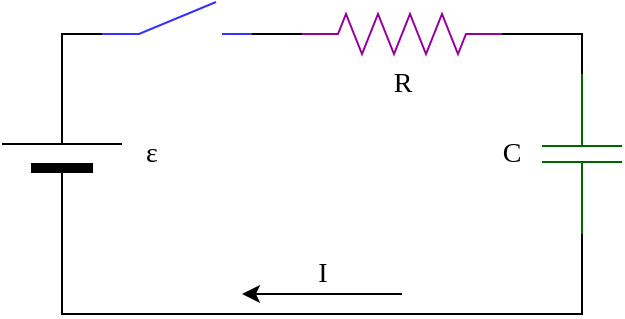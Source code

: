 <mxfile version="13.0.3" type="device" pages="9"><diagram name="Aperto" id="7e0a89b8-554c-2b80-1dc8-d5c74ca68de4"><mxGraphModel dx="946" dy="633" grid="1" gridSize="10" guides="1" tooltips="1" connect="1" arrows="1" fold="1" page="1" pageScale="1" pageWidth="1100" pageHeight="850" background="#ffffff" math="1" shadow="0"><root><mxCell id="0"/><mxCell id="1" parent="0"/><mxCell id="9QJXrlZY5XzXiqNPx17_-7" style="edgeStyle=orthogonalEdgeStyle;rounded=0;orthogonalLoop=1;jettySize=auto;html=1;endArrow=none;endFill=0;strokeColor=#000000;exitX=0;exitY=1;exitDx=0;exitDy=0;exitPerimeter=0;" parent="1" source="9QJXrlZY5XzXiqNPx17_-11" edge="1"><mxGeometry relative="1" as="geometry"><mxPoint x="380" y="180" as="targetPoint"/><mxPoint x="400" y="138" as="sourcePoint"/><Array as="points"><mxPoint x="380" y="140"/></Array></mxGeometry></mxCell><mxCell id="9QJXrlZY5XzXiqNPx17_-1" value="&lt;font face=&quot;Times New Roman&quot; style=&quot;font-size: 14px&quot;&gt;R&lt;/font&gt;" style="pointerEvents=1;verticalLabelPosition=bottom;shadow=0;dashed=0;align=center;html=1;verticalAlign=top;shape=mxgraph.electrical.resistors.resistor_2;fillColor=#e1d5e7;strokeColor=#990099;" parent="1" vertex="1"><mxGeometry x="500" y="130" width="100" height="20" as="geometry"/></mxCell><mxCell id="9QJXrlZY5XzXiqNPx17_-6" style="edgeStyle=orthogonalEdgeStyle;rounded=0;orthogonalLoop=1;jettySize=auto;html=1;strokeColor=#000000;endArrow=none;endFill=0;entryX=1;entryY=0.5;entryDx=0;entryDy=0;entryPerimeter=0;" parent="1" target="9QJXrlZY5XzXiqNPx17_-1" edge="1"><mxGeometry relative="1" as="geometry"><mxPoint x="640" y="140" as="targetPoint"/><mxPoint x="640" y="180.0" as="sourcePoint"/><Array as="points"><mxPoint x="640" y="140"/></Array></mxGeometry></mxCell><mxCell id="9QJXrlZY5XzXiqNPx17_-2" value="" style="pointerEvents=1;verticalLabelPosition=bottom;shadow=0;dashed=0;align=center;html=1;verticalAlign=top;shape=mxgraph.electrical.capacitors.capacitor_1;rotation=90;fillColor=#d5e8d4;strokeColor=#006600;gradientColor=none;horizontal=1;" parent="1" vertex="1"><mxGeometry x="600" y="180" width="80" height="40" as="geometry"/></mxCell><mxCell id="9QJXrlZY5XzXiqNPx17_-9" style="edgeStyle=orthogonalEdgeStyle;rounded=0;orthogonalLoop=1;jettySize=auto;html=1;entryX=1;entryY=0.5;entryDx=0;entryDy=0;entryPerimeter=0;endArrow=none;endFill=0;strokeColor=#000000;" parent="1" source="9QJXrlZY5XzXiqNPx17_-8" target="9QJXrlZY5XzXiqNPx17_-2" edge="1"><mxGeometry relative="1" as="geometry"><Array as="points"><mxPoint x="380" y="280"/></Array></mxGeometry></mxCell><mxCell id="9QJXrlZY5XzXiqNPx17_-8" value="" style="verticalLabelPosition=bottom;shadow=0;dashed=0;align=center;fillColor=#000000;html=1;verticalAlign=top;strokeWidth=1;shape=mxgraph.electrical.miscellaneous.monocell_battery;rotation=-90;" parent="1" vertex="1"><mxGeometry x="330" y="170" width="100" height="60" as="geometry"/></mxCell><mxCell id="9QJXrlZY5XzXiqNPx17_-13" style="edgeStyle=orthogonalEdgeStyle;rounded=0;orthogonalLoop=1;jettySize=auto;html=1;exitX=1;exitY=1;exitDx=0;exitDy=0;exitPerimeter=0;entryX=0;entryY=0.5;entryDx=0;entryDy=0;entryPerimeter=0;endArrow=none;endFill=0;strokeColor=#000000;" parent="1" source="9QJXrlZY5XzXiqNPx17_-11" target="9QJXrlZY5XzXiqNPx17_-1" edge="1"><mxGeometry relative="1" as="geometry"><Array as="points"><mxPoint x="475" y="140"/></Array></mxGeometry></mxCell><mxCell id="9QJXrlZY5XzXiqNPx17_-11" value="" style="pointerEvents=1;verticalLabelPosition=bottom;shadow=0;dashed=0;align=center;html=1;verticalAlign=top;shape=mxgraph.electrical.electro-mechanical.make_contact;strokeColor=#3333FF;" parent="1" vertex="1"><mxGeometry x="400" y="124" width="75" height="16" as="geometry"/></mxCell><mxCell id="9QJXrlZY5XzXiqNPx17_-18" value="&lt;font face=&quot;Times New Roman&quot; style=&quot;font-size: 14px&quot;&gt;C&lt;/font&gt;" style="text;html=1;strokeColor=none;fillColor=none;align=center;verticalAlign=middle;whiteSpace=wrap;rounded=0;" parent="1" vertex="1"><mxGeometry x="590" y="192.5" width="30" height="15" as="geometry"/></mxCell><mxCell id="9QJXrlZY5XzXiqNPx17_-19" value="&lt;font face=&quot;Times New Roman&quot; style=&quot;font-size: 14px&quot;&gt;ε&lt;/font&gt;" style="text;html=1;strokeColor=none;fillColor=none;align=center;verticalAlign=middle;whiteSpace=wrap;rounded=0;" parent="1" vertex="1"><mxGeometry x="410" y="192.5" width="30" height="15" as="geometry"/></mxCell><mxCell id="9QJXrlZY5XzXiqNPx17_-22" value="" style="endArrow=classic;html=1;strokeColor=#000000;" parent="1" edge="1"><mxGeometry width="50" height="50" relative="1" as="geometry"><mxPoint x="550" y="270" as="sourcePoint"/><mxPoint x="470" y="270" as="targetPoint"/></mxGeometry></mxCell><mxCell id="9QJXrlZY5XzXiqNPx17_-23" value="&lt;font style=&quot;font-size: 14px&quot; face=&quot;Times New Roman&quot;&gt;I&lt;/font&gt;" style="edgeLabel;html=1;align=center;verticalAlign=middle;resizable=0;points=[];labelBackgroundColor=none;" parent="9QJXrlZY5XzXiqNPx17_-22" vertex="1" connectable="0"><mxGeometry x="0.19" relative="1" as="geometry"><mxPoint x="7.6" y="-10" as="offset"/></mxGeometry></mxCell></root></mxGraphModel></diagram><diagram name="Chiuso" id="nqa_CZ6iVQUbOzrCmzOy"><mxGraphModel dx="946" dy="633" grid="1" gridSize="10" guides="1" tooltips="1" connect="1" arrows="1" fold="1" page="1" pageScale="1" pageWidth="1100" pageHeight="850" background="#ffffff" math="1" shadow="0"><root><mxCell id="3HXDlRN7-D1TvMfFA925-0"/><mxCell id="3HXDlRN7-D1TvMfFA925-1" parent="3HXDlRN7-D1TvMfFA925-0"/><mxCell id="3HXDlRN7-D1TvMfFA925-2" style="edgeStyle=orthogonalEdgeStyle;rounded=0;orthogonalLoop=1;jettySize=auto;html=1;endArrow=none;endFill=0;strokeColor=#000000;exitX=0;exitY=1;exitDx=0;exitDy=0;exitPerimeter=0;" parent="3HXDlRN7-D1TvMfFA925-1" edge="1"><mxGeometry relative="1" as="geometry"><mxPoint x="380" y="180" as="targetPoint"/><mxPoint x="400" y="140" as="sourcePoint"/><Array as="points"><mxPoint x="380" y="140"/></Array></mxGeometry></mxCell><mxCell id="3HXDlRN7-D1TvMfFA925-3" value="&lt;font face=&quot;Times New Roman&quot; style=&quot;font-size: 14px&quot;&gt;R&lt;/font&gt;" style="pointerEvents=1;verticalLabelPosition=bottom;shadow=0;dashed=0;align=center;html=1;verticalAlign=top;shape=mxgraph.electrical.resistors.resistor_2;fillColor=#e1d5e7;strokeColor=#990099;" parent="3HXDlRN7-D1TvMfFA925-1" vertex="1"><mxGeometry x="500" y="130" width="100" height="20" as="geometry"/></mxCell><mxCell id="3HXDlRN7-D1TvMfFA925-4" style="edgeStyle=orthogonalEdgeStyle;rounded=0;orthogonalLoop=1;jettySize=auto;html=1;strokeColor=#000000;endArrow=none;endFill=0;entryX=1;entryY=0.5;entryDx=0;entryDy=0;entryPerimeter=0;" parent="3HXDlRN7-D1TvMfFA925-1" target="3HXDlRN7-D1TvMfFA925-3" edge="1"><mxGeometry relative="1" as="geometry"><mxPoint x="640" y="140" as="targetPoint"/><mxPoint x="640" y="180.0" as="sourcePoint"/><Array as="points"><mxPoint x="640" y="140"/></Array></mxGeometry></mxCell><mxCell id="3HXDlRN7-D1TvMfFA925-5" value="" style="pointerEvents=1;verticalLabelPosition=bottom;shadow=0;dashed=0;align=center;html=1;verticalAlign=top;shape=mxgraph.electrical.capacitors.capacitor_1;rotation=90;fillColor=#d5e8d4;strokeColor=#006600;gradientColor=none;horizontal=1;" parent="3HXDlRN7-D1TvMfFA925-1" vertex="1"><mxGeometry x="600" y="180" width="80" height="40" as="geometry"/></mxCell><mxCell id="3HXDlRN7-D1TvMfFA925-6" style="edgeStyle=orthogonalEdgeStyle;rounded=0;orthogonalLoop=1;jettySize=auto;html=1;entryX=1;entryY=0.5;entryDx=0;entryDy=0;entryPerimeter=0;endArrow=none;endFill=0;strokeColor=#000000;" parent="3HXDlRN7-D1TvMfFA925-1" source="3HXDlRN7-D1TvMfFA925-7" target="3HXDlRN7-D1TvMfFA925-5" edge="1"><mxGeometry relative="1" as="geometry"><Array as="points"><mxPoint x="380" y="280"/></Array></mxGeometry></mxCell><mxCell id="3HXDlRN7-D1TvMfFA925-7" value="" style="verticalLabelPosition=bottom;shadow=0;dashed=0;align=center;fillColor=#000000;html=1;verticalAlign=top;strokeWidth=1;shape=mxgraph.electrical.miscellaneous.monocell_battery;rotation=-90;" parent="3HXDlRN7-D1TvMfFA925-1" vertex="1"><mxGeometry x="330" y="170" width="100" height="60" as="geometry"/></mxCell><mxCell id="3HXDlRN7-D1TvMfFA925-8" style="edgeStyle=orthogonalEdgeStyle;rounded=0;orthogonalLoop=1;jettySize=auto;html=1;exitX=1;exitY=1;exitDx=0;exitDy=0;exitPerimeter=0;entryX=0;entryY=0.5;entryDx=0;entryDy=0;entryPerimeter=0;endArrow=none;endFill=0;strokeColor=#000000;" parent="3HXDlRN7-D1TvMfFA925-1" target="3HXDlRN7-D1TvMfFA925-3" edge="1"><mxGeometry relative="1" as="geometry"><mxPoint x="475" y="140" as="sourcePoint"/><Array as="points"><mxPoint x="475" y="140"/></Array></mxGeometry></mxCell><mxCell id="3HXDlRN7-D1TvMfFA925-10" value="&lt;font face=&quot;Times New Roman&quot; style=&quot;font-size: 14px&quot;&gt;C&lt;/font&gt;" style="text;html=1;strokeColor=none;fillColor=none;align=center;verticalAlign=middle;whiteSpace=wrap;rounded=0;" parent="3HXDlRN7-D1TvMfFA925-1" vertex="1"><mxGeometry x="590" y="192.5" width="30" height="15" as="geometry"/></mxCell><mxCell id="3HXDlRN7-D1TvMfFA925-11" value="&lt;font face=&quot;Times New Roman&quot; style=&quot;font-size: 14px&quot;&gt;ε&lt;/font&gt;" style="text;html=1;strokeColor=none;fillColor=none;align=center;verticalAlign=middle;whiteSpace=wrap;rounded=0;" parent="3HXDlRN7-D1TvMfFA925-1" vertex="1"><mxGeometry x="410" y="192.5" width="30" height="15" as="geometry"/></mxCell><mxCell id="3HXDlRN7-D1TvMfFA925-12" value="" style="endArrow=classic;html=1;strokeColor=#000000;" parent="3HXDlRN7-D1TvMfFA925-1" edge="1"><mxGeometry width="50" height="50" relative="1" as="geometry"><mxPoint x="550" y="270" as="sourcePoint"/><mxPoint x="470" y="270" as="targetPoint"/></mxGeometry></mxCell><mxCell id="3HXDlRN7-D1TvMfFA925-13" value="&lt;font style=&quot;font-size: 14px&quot; face=&quot;Times New Roman&quot;&gt;I&lt;/font&gt;" style="edgeLabel;html=1;align=center;verticalAlign=middle;resizable=0;points=[];labelBackgroundColor=none;" parent="3HXDlRN7-D1TvMfFA925-12" vertex="1" connectable="0"><mxGeometry x="0.19" relative="1" as="geometry"><mxPoint x="7.6" y="-10" as="offset"/></mxGeometry></mxCell><mxCell id="jOOhKiUUGvbpaAhDh2BR-0" value="" style="endArrow=none;html=1;strokeColor=#3333FF;" parent="3HXDlRN7-D1TvMfFA925-1" edge="1"><mxGeometry width="50" height="50" relative="1" as="geometry"><mxPoint x="400" y="140" as="sourcePoint"/><mxPoint x="480" y="140" as="targetPoint"/></mxGeometry></mxCell></root></mxGraphModel></diagram><diagram id="UqSuLMR9bq6Ia6Uw97xo" name="Batteria"><mxGraphModel dx="946" dy="633" grid="1" gridSize="10" guides="1" tooltips="1" connect="1" arrows="1" fold="1" page="1" pageScale="1" pageWidth="1169" pageHeight="827" math="0" shadow="0"><root><mxCell id="w_AS8yRByzlNupB3EHIb-0"/><mxCell id="w_AS8yRByzlNupB3EHIb-1" parent="w_AS8yRByzlNupB3EHIb-0"/><mxCell id="_4QRgQSSbW0r-9FJkeWy-4" style="edgeStyle=orthogonalEdgeStyle;rounded=0;orthogonalLoop=1;jettySize=auto;html=1;endArrow=none;endFill=0;strokeColor=#000000;entryX=1;entryY=0.5;entryDx=0;entryDy=0;entryPerimeter=0;" parent="w_AS8yRByzlNupB3EHIb-1" source="_4QRgQSSbW0r-9FJkeWy-5" target="_4QRgQSSbW0r-9FJkeWy-5" edge="1"><mxGeometry relative="1" as="geometry"><Array as="points"><mxPoint x="380" y="280"/><mxPoint x="640" y="280"/><mxPoint x="640" y="140"/><mxPoint x="380" y="140"/></Array><mxPoint x="380" y="140" as="targetPoint"/></mxGeometry></mxCell><mxCell id="_4QRgQSSbW0r-9FJkeWy-5" value="" style="verticalLabelPosition=bottom;shadow=0;dashed=0;align=center;fillColor=#000000;html=1;verticalAlign=top;strokeWidth=1;shape=mxgraph.electrical.miscellaneous.monocell_battery;rotation=-90;" parent="w_AS8yRByzlNupB3EHIb-1" vertex="1"><mxGeometry x="330" y="170" width="100" height="60" as="geometry"/></mxCell><mxCell id="_4QRgQSSbW0r-9FJkeWy-8" value="&lt;font face=&quot;Times New Roman&quot; style=&quot;font-size: 14px&quot;&gt;ε&lt;/font&gt;" style="text;html=1;strokeColor=none;fillColor=none;align=center;verticalAlign=middle;whiteSpace=wrap;rounded=0;" parent="w_AS8yRByzlNupB3EHIb-1" vertex="1"><mxGeometry x="410" y="192.5" width="30" height="15" as="geometry"/></mxCell><mxCell id="uFqaGGzgkq1cGXZohLPp-0" value="" style="endArrow=classic;html=1;strokeColor=#000000;" parent="w_AS8yRByzlNupB3EHIb-1" edge="1"><mxGeometry width="50" height="50" relative="1" as="geometry"><mxPoint x="550" y="270" as="sourcePoint"/><mxPoint x="470" y="270" as="targetPoint"/></mxGeometry></mxCell><mxCell id="uFqaGGzgkq1cGXZohLPp-1" value="&lt;font style=&quot;font-size: 14px&quot; face=&quot;Times New Roman&quot;&gt;I&lt;/font&gt;" style="edgeLabel;html=1;align=center;verticalAlign=middle;resizable=0;points=[];labelBackgroundColor=none;" parent="uFqaGGzgkq1cGXZohLPp-0" vertex="1" connectable="0"><mxGeometry x="0.19" relative="1" as="geometry"><mxPoint x="7.6" y="-10" as="offset"/></mxGeometry></mxCell></root></mxGraphModel></diagram><diagram id="aqIYKeK6rAJ03hua_7nu" name="Resistenza"><mxGraphModel dx="652" dy="437" grid="1" gridSize="10" guides="1" tooltips="1" connect="1" arrows="1" fold="1" page="1" pageScale="1" pageWidth="1169" pageHeight="827" math="0" shadow="0"><root><mxCell id="jpvmjWCcXS6qfgzPGVu1-0"/><mxCell id="jpvmjWCcXS6qfgzPGVu1-1" parent="jpvmjWCcXS6qfgzPGVu1-0"/><mxCell id="mlaOyWfh5lATq_0-QGhj-0" style="edgeStyle=orthogonalEdgeStyle;rounded=0;orthogonalLoop=1;jettySize=auto;html=1;endArrow=none;endFill=0;strokeColor=#000000;exitX=0;exitY=0.5;exitDx=0;exitDy=0;exitPerimeter=0;" parent="jpvmjWCcXS6qfgzPGVu1-1" source="mlaOyWfh5lATq_0-QGhj-1" edge="1"><mxGeometry relative="1" as="geometry"><mxPoint x="380" y="180" as="targetPoint"/><mxPoint x="400" y="140" as="sourcePoint"/><Array as="points"><mxPoint x="380" y="140"/></Array></mxGeometry></mxCell><mxCell id="mlaOyWfh5lATq_0-QGhj-1" value="&lt;font face=&quot;Times New Roman&quot; style=&quot;font-size: 14px&quot;&gt;R&lt;/font&gt;" style="pointerEvents=1;verticalLabelPosition=bottom;shadow=0;dashed=0;align=center;html=1;verticalAlign=top;shape=mxgraph.electrical.resistors.resistor_2;fillColor=#e1d5e7;strokeColor=#990099;" parent="jpvmjWCcXS6qfgzPGVu1-1" vertex="1"><mxGeometry x="450" y="130" width="100" height="20" as="geometry"/></mxCell><mxCell id="mlaOyWfh5lATq_0-QGhj-2" style="edgeStyle=orthogonalEdgeStyle;rounded=0;orthogonalLoop=1;jettySize=auto;html=1;strokeColor=#000000;endArrow=none;endFill=0;entryX=1;entryY=0.5;entryDx=0;entryDy=0;entryPerimeter=0;" parent="jpvmjWCcXS6qfgzPGVu1-1" target="mlaOyWfh5lATq_0-QGhj-1" edge="1"><mxGeometry relative="1" as="geometry"><mxPoint x="640" y="140" as="targetPoint"/><mxPoint x="590" y="180" as="sourcePoint"/><Array as="points"><mxPoint x="590" y="180"/><mxPoint x="590" y="140"/></Array></mxGeometry></mxCell><mxCell id="mlaOyWfh5lATq_0-QGhj-4" style="edgeStyle=orthogonalEdgeStyle;rounded=0;orthogonalLoop=1;jettySize=auto;html=1;endArrow=none;endFill=0;strokeColor=#000000;" parent="jpvmjWCcXS6qfgzPGVu1-1" source="mlaOyWfh5lATq_0-QGhj-5" edge="1"><mxGeometry relative="1" as="geometry"><Array as="points"><mxPoint x="380" y="280"/><mxPoint x="590" y="280"/><mxPoint x="590" y="180"/></Array><mxPoint x="590" y="180" as="targetPoint"/></mxGeometry></mxCell><mxCell id="mlaOyWfh5lATq_0-QGhj-5" value="" style="verticalLabelPosition=bottom;shadow=0;dashed=0;align=center;fillColor=#000000;html=1;verticalAlign=top;strokeWidth=1;shape=mxgraph.electrical.miscellaneous.monocell_battery;rotation=-90;" parent="jpvmjWCcXS6qfgzPGVu1-1" vertex="1"><mxGeometry x="330" y="170" width="100" height="60" as="geometry"/></mxCell><mxCell id="mlaOyWfh5lATq_0-QGhj-8" value="&lt;font face=&quot;Times New Roman&quot; style=&quot;font-size: 14px&quot;&gt;ε&lt;/font&gt;" style="text;html=1;strokeColor=none;fillColor=none;align=center;verticalAlign=middle;whiteSpace=wrap;rounded=0;" parent="jpvmjWCcXS6qfgzPGVu1-1" vertex="1"><mxGeometry x="410" y="192.5" width="30" height="15" as="geometry"/></mxCell><mxCell id="mlaOyWfh5lATq_0-QGhj-9" value="" style="endArrow=classic;html=1;strokeColor=#000000;" parent="jpvmjWCcXS6qfgzPGVu1-1" edge="1"><mxGeometry width="50" height="50" relative="1" as="geometry"><mxPoint x="530" y="270" as="sourcePoint"/><mxPoint x="450" y="270" as="targetPoint"/></mxGeometry></mxCell><mxCell id="mlaOyWfh5lATq_0-QGhj-10" value="&lt;font style=&quot;font-size: 14px&quot; face=&quot;Times New Roman&quot;&gt;I&lt;/font&gt;" style="edgeLabel;html=1;align=center;verticalAlign=middle;resizable=0;points=[];labelBackgroundColor=none;" parent="mlaOyWfh5lATq_0-QGhj-9" vertex="1" connectable="0"><mxGeometry x="0.19" relative="1" as="geometry"><mxPoint x="7.6" y="-10" as="offset"/></mxGeometry></mxCell><mxCell id="mlaOyWfh5lATq_0-QGhj-12" value="" style="endArrow=classic;startArrow=classic;html=1;" parent="jpvmjWCcXS6qfgzPGVu1-1" edge="1"><mxGeometry width="50" height="50" relative="1" as="geometry"><mxPoint x="460" y="120" as="sourcePoint"/><mxPoint x="540" y="120" as="targetPoint"/></mxGeometry></mxCell><mxCell id="v7-vxN1RjoAcjZdlPrJm-1" value="&lt;font face=&quot;Times New Roman&quot;&gt;&lt;span style=&quot;font-size: 13.44px&quot;&gt;Δ&lt;/span&gt;V&lt;/font&gt;" style="edgeLabel;html=1;align=center;verticalAlign=middle;resizable=0;points=[];" vertex="1" connectable="0" parent="mlaOyWfh5lATq_0-QGhj-12"><mxGeometry x="-0.001" y="1" relative="1" as="geometry"><mxPoint y="-9" as="offset"/></mxGeometry></mxCell></root></mxGraphModel></diagram><diagram id="4YADwzQ1y-7m4D0qmLmv" name="Condensatore"><mxGraphModel dx="315" dy="211" grid="1" gridSize="10" guides="1" tooltips="1" connect="1" arrows="1" fold="1" page="1" pageScale="1" pageWidth="1169" pageHeight="827" math="0" shadow="0"><root><mxCell id="dizz7NzegnAG_p-2B06r-0"/><mxCell id="dizz7NzegnAG_p-2B06r-1" parent="dizz7NzegnAG_p-2B06r-0"/><mxCell id="dizz7NzegnAG_p-2B06r-2" style="edgeStyle=orthogonalEdgeStyle;rounded=0;orthogonalLoop=1;jettySize=auto;html=1;endArrow=none;endFill=0;strokeColor=#000000;exitX=0;exitY=0.5;exitDx=0;exitDy=0;exitPerimeter=0;" parent="dizz7NzegnAG_p-2B06r-1" source="dizz7NzegnAG_p-2B06r-5" edge="1"><mxGeometry relative="1" as="geometry"><mxPoint x="380" y="180" as="targetPoint"/><mxPoint x="640" y="140" as="sourcePoint"/><Array as="points"><mxPoint x="590" y="160"/><mxPoint x="590" y="140"/><mxPoint x="380" y="140"/></Array></mxGeometry></mxCell><mxCell id="dizz7NzegnAG_p-2B06r-5" value="" style="pointerEvents=1;verticalLabelPosition=bottom;shadow=0;dashed=0;align=center;html=1;verticalAlign=top;shape=mxgraph.electrical.capacitors.capacitor_1;rotation=90;fillColor=#d5e8d4;strokeColor=#006600;gradientColor=none;horizontal=1;" parent="dizz7NzegnAG_p-2B06r-1" vertex="1"><mxGeometry x="550" y="180" width="80" height="40" as="geometry"/></mxCell><mxCell id="dizz7NzegnAG_p-2B06r-6" style="edgeStyle=orthogonalEdgeStyle;rounded=0;orthogonalLoop=1;jettySize=auto;html=1;entryX=1;entryY=0.5;entryDx=0;entryDy=0;entryPerimeter=0;endArrow=none;endFill=0;strokeColor=#000000;" parent="dizz7NzegnAG_p-2B06r-1" source="dizz7NzegnAG_p-2B06r-7" target="dizz7NzegnAG_p-2B06r-5" edge="1"><mxGeometry relative="1" as="geometry"><Array as="points"><mxPoint x="380" y="280"/><mxPoint x="590" y="280"/><mxPoint x="590" y="240"/></Array></mxGeometry></mxCell><mxCell id="dizz7NzegnAG_p-2B06r-7" value="" style="verticalLabelPosition=bottom;shadow=0;dashed=0;align=center;fillColor=#000000;html=1;verticalAlign=top;strokeWidth=1;shape=mxgraph.electrical.miscellaneous.monocell_battery;rotation=-90;" parent="dizz7NzegnAG_p-2B06r-1" vertex="1"><mxGeometry x="330" y="170" width="100" height="60" as="geometry"/></mxCell><mxCell id="dizz7NzegnAG_p-2B06r-9" value="&lt;font face=&quot;Times New Roman&quot; style=&quot;font-size: 14px&quot;&gt;C&lt;/font&gt;" style="text;html=1;strokeColor=none;fillColor=none;align=center;verticalAlign=middle;whiteSpace=wrap;rounded=0;" parent="dizz7NzegnAG_p-2B06r-1" vertex="1"><mxGeometry x="540" y="192.5" width="30" height="15" as="geometry"/></mxCell><mxCell id="dizz7NzegnAG_p-2B06r-10" value="&lt;font face=&quot;Times New Roman&quot; style=&quot;font-size: 14px&quot;&gt;ε&lt;/font&gt;" style="text;html=1;strokeColor=none;fillColor=none;align=center;verticalAlign=middle;whiteSpace=wrap;rounded=0;" parent="dizz7NzegnAG_p-2B06r-1" vertex="1"><mxGeometry x="410" y="192.5" width="30" height="15" as="geometry"/></mxCell><mxCell id="dizz7NzegnAG_p-2B06r-11" value="" style="endArrow=classic;html=1;strokeColor=#000000;" parent="dizz7NzegnAG_p-2B06r-1" edge="1"><mxGeometry width="50" height="50" relative="1" as="geometry"><mxPoint x="530" y="270" as="sourcePoint"/><mxPoint x="450" y="270" as="targetPoint"/></mxGeometry></mxCell><mxCell id="dizz7NzegnAG_p-2B06r-12" value="&lt;font style=&quot;font-size: 14px&quot; face=&quot;Times New Roman&quot;&gt;I&lt;/font&gt;" style="edgeLabel;html=1;align=center;verticalAlign=middle;resizable=0;points=[];labelBackgroundColor=none;" parent="dizz7NzegnAG_p-2B06r-11" vertex="1" connectable="0"><mxGeometry x="0.19" relative="1" as="geometry"><mxPoint x="7.6" y="-10" as="offset"/></mxGeometry></mxCell></root></mxGraphModel></diagram><diagram id="vsoVLQu0Map5_TSONGbm" name="Condensatore-zoom"><mxGraphModel dx="541" dy="362" grid="1" gridSize="10" guides="1" tooltips="1" connect="1" arrows="1" fold="1" page="1" pageScale="1" pageWidth="1169" pageHeight="827" math="0" shadow="0"><root><mxCell id="q0VKFFVR-i0I7IBAhpyB-0"/><mxCell id="q0VKFFVR-i0I7IBAhpyB-1" parent="q0VKFFVR-i0I7IBAhpyB-0"/><mxCell id="SKRIZwfnoY15AG05Cenc-0" value="" style="pointerEvents=1;verticalLabelPosition=bottom;shadow=0;dashed=0;align=center;html=1;verticalAlign=top;shape=mxgraph.electrical.capacitors.capacitor_1;rotation=90;fillColor=#d5e8d4;strokeColor=#006600;gradientColor=none;horizontal=1;strokeWidth=2;" vertex="1" parent="q0VKFFVR-i0I7IBAhpyB-1"><mxGeometry x="355" y="245" width="340" height="170" as="geometry"/></mxCell><mxCell id="SKRIZwfnoY15AG05Cenc-1" value="&lt;font face=&quot;Times New Roman&quot; style=&quot;font-size: 40px&quot;&gt;C&lt;/font&gt;" style="text;html=1;strokeColor=none;fillColor=none;align=center;verticalAlign=middle;whiteSpace=wrap;rounded=0;" vertex="1" parent="q0VKFFVR-i0I7IBAhpyB-1"><mxGeometry x="390" y="322.5" width="30" height="15" as="geometry"/></mxCell><mxCell id="SKRIZwfnoY15AG05Cenc-2" value="&lt;font face=&quot;Times New Roman&quot; style=&quot;font-size: 16px&quot;&gt;+q&lt;/font&gt;" style="text;html=1;align=center;verticalAlign=middle;resizable=0;points=[];autosize=1;" vertex="1" parent="q0VKFFVR-i0I7IBAhpyB-1"><mxGeometry x="610" y="301.5" width="30" height="20" as="geometry"/></mxCell><mxCell id="SKRIZwfnoY15AG05Cenc-3" value="&lt;font style=&quot;font-size: 16px&quot;&gt;–q&lt;/font&gt;" style="text;html=1;align=center;verticalAlign=middle;resizable=0;points=[];autosize=1;fontFamily=Times New Roman;" vertex="1" parent="q0VKFFVR-i0I7IBAhpyB-1"><mxGeometry x="610" y="334.5" width="30" height="20" as="geometry"/></mxCell><mxCell id="SKRIZwfnoY15AG05Cenc-10" value="" style="endArrow=block;html=1;fontFamily=Times New Roman;fontSize=10;rounded=1;startArrow=none;startFill=0;endFill=1;fillColor=#fff2cc;strokeColor=#d6b656;" edge="1" parent="q0VKFFVR-i0I7IBAhpyB-1"><mxGeometry width="50" height="50" relative="1" as="geometry"><mxPoint x="450" y="315" as="sourcePoint"/><mxPoint x="450" y="345" as="targetPoint"/></mxGeometry></mxCell><mxCell id="SKRIZwfnoY15AG05Cenc-12" value="" style="endArrow=block;html=1;fontFamily=Times New Roman;fontSize=10;rounded=1;startArrow=none;startFill=0;endFill=1;fillColor=#fff2cc;strokeColor=#d6b656;" edge="1" parent="q0VKFFVR-i0I7IBAhpyB-1"><mxGeometry width="50" height="50" relative="1" as="geometry"><mxPoint x="480" y="315" as="sourcePoint"/><mxPoint x="480" y="345" as="targetPoint"/></mxGeometry></mxCell><mxCell id="SKRIZwfnoY15AG05Cenc-13" value="" style="endArrow=block;html=1;fontFamily=Times New Roman;fontSize=10;rounded=1;startArrow=none;startFill=0;endFill=1;fillColor=#fff2cc;strokeColor=#d6b656;" edge="1" parent="q0VKFFVR-i0I7IBAhpyB-1"><mxGeometry width="50" height="50" relative="1" as="geometry"><mxPoint x="510" y="315" as="sourcePoint"/><mxPoint x="510" y="345" as="targetPoint"/></mxGeometry></mxCell><mxCell id="SKRIZwfnoY15AG05Cenc-14" value="" style="endArrow=block;html=1;fontFamily=Times New Roman;fontSize=10;rounded=1;startArrow=none;startFill=0;endFill=1;fillColor=#fff2cc;strokeColor=#d6b656;" edge="1" parent="q0VKFFVR-i0I7IBAhpyB-1"><mxGeometry width="50" height="50" relative="1" as="geometry"><mxPoint x="540" y="315" as="sourcePoint"/><mxPoint x="540" y="345" as="targetPoint"/></mxGeometry></mxCell><mxCell id="SKRIZwfnoY15AG05Cenc-15" value="" style="endArrow=block;html=1;fontFamily=Times New Roman;fontSize=10;rounded=1;startArrow=none;startFill=0;endFill=1;fillColor=#fff2cc;strokeColor=#d6b656;" edge="1" parent="q0VKFFVR-i0I7IBAhpyB-1"><mxGeometry width="50" height="50" relative="1" as="geometry"><mxPoint x="570" y="315" as="sourcePoint"/><mxPoint x="570" y="345" as="targetPoint"/></mxGeometry></mxCell><mxCell id="SKRIZwfnoY15AG05Cenc-16" value="" style="endArrow=block;html=1;fontFamily=Times New Roman;fontSize=10;rounded=1;startArrow=none;startFill=0;endFill=1;fillColor=#fff2cc;strokeColor=#d6b656;" edge="1" parent="q0VKFFVR-i0I7IBAhpyB-1"><mxGeometry width="50" height="50" relative="1" as="geometry"><mxPoint x="600" y="315" as="sourcePoint"/><mxPoint x="600" y="345" as="targetPoint"/></mxGeometry></mxCell></root></mxGraphModel></diagram><diagram id="26ePnaXME9u1X1hLJZ6y" name="Condensatore-3D"><mxGraphModel dx="788" dy="528" grid="1" gridSize="10" guides="1" tooltips="1" connect="1" arrows="1" fold="1" page="1" pageScale="1" pageWidth="1169" pageHeight="827" math="0" shadow="0"><root><mxCell id="z4VpHOecAgEhC1XHkKxF-0"/><mxCell id="z4VpHOecAgEhC1XHkKxF-1" parent="z4VpHOecAgEhC1XHkKxF-0"/><mxCell id="BvSUjdVrNdQ8jPHXRaX8-16" value="" style="endArrow=none;html=1;strokeColor=#006600;strokeWidth=2;fontFamily=Times New Roman;fontSize=10;" edge="1" parent="z4VpHOecAgEhC1XHkKxF-1"><mxGeometry width="50" height="50" relative="1" as="geometry"><mxPoint x="530" y="260" as="sourcePoint"/><mxPoint x="690" y="140" as="targetPoint"/></mxGeometry></mxCell><mxCell id="z4VpHOecAgEhC1XHkKxF-3" value="" style="shape=parallelogram;perimeter=parallelogramPerimeter;whiteSpace=wrap;html=1;strokeWidth=1;fontFamily=Times New Roman;fontSize=10;rotation=90;strokeColor=#B3B3B3;fillColor=#d5e8d4;" vertex="1" parent="z4VpHOecAgEhC1XHkKxF-1"><mxGeometry x="440" y="160" width="250" height="150" as="geometry"/></mxCell><mxCell id="z4VpHOecAgEhC1XHkKxF-7" value="" style="endArrow=classic;html=1;fontFamily=Times New Roman;fontSize=10;bendable=1;anchorPointDirection=1;strokeColor=#D6B656;strokeWidth=2;" edge="1" parent="z4VpHOecAgEhC1XHkKxF-1"><mxGeometry width="50" height="50" relative="1" as="geometry"><mxPoint x="520" y="140" as="sourcePoint"/><mxPoint x="440" y="200" as="targetPoint"/></mxGeometry></mxCell><mxCell id="BvSUjdVrNdQ8jPHXRaX8-0" value="" style="endArrow=classic;html=1;fontFamily=Times New Roman;fontSize=10;bendable=1;anchorPointDirection=1;strokeColor=#D6B656;strokeWidth=2;" edge="1" parent="z4VpHOecAgEhC1XHkKxF-1"><mxGeometry width="50" height="50" relative="1" as="geometry"><mxPoint x="560" y="160" as="sourcePoint"/><mxPoint x="480" y="220" as="targetPoint"/></mxGeometry></mxCell><mxCell id="BvSUjdVrNdQ8jPHXRaX8-1" value="" style="endArrow=classic;html=1;fontFamily=Times New Roman;fontSize=10;bendable=1;anchorPointDirection=1;strokeColor=#D6B656;strokeWidth=2;" edge="1" parent="z4VpHOecAgEhC1XHkKxF-1"><mxGeometry width="50" height="50" relative="1" as="geometry"><mxPoint x="610" y="180" as="sourcePoint"/><mxPoint x="530" y="240" as="targetPoint"/></mxGeometry></mxCell><mxCell id="BvSUjdVrNdQ8jPHXRaX8-2" value="" style="endArrow=classic;html=1;fontFamily=Times New Roman;fontSize=10;bendable=1;anchorPointDirection=1;strokeColor=#D6B656;strokeWidth=2;" edge="1" parent="z4VpHOecAgEhC1XHkKxF-1"><mxGeometry width="50" height="50" relative="1" as="geometry"><mxPoint x="520" y="230" as="sourcePoint"/><mxPoint x="440" y="290" as="targetPoint"/></mxGeometry></mxCell><mxCell id="BvSUjdVrNdQ8jPHXRaX8-3" value="" style="endArrow=classic;html=1;fontFamily=Times New Roman;fontSize=10;bendable=1;anchorPointDirection=1;strokeColor=#D6B656;strokeWidth=2;" edge="1" parent="z4VpHOecAgEhC1XHkKxF-1"><mxGeometry width="50" height="50" relative="1" as="geometry"><mxPoint x="560" y="240" as="sourcePoint"/><mxPoint x="480" y="300" as="targetPoint"/></mxGeometry></mxCell><mxCell id="BvSUjdVrNdQ8jPHXRaX8-4" value="" style="endArrow=classic;html=1;fontFamily=Times New Roman;fontSize=10;bendable=1;anchorPointDirection=1;strokeColor=#D6B656;strokeWidth=2;" edge="1" parent="z4VpHOecAgEhC1XHkKxF-1"><mxGeometry width="50" height="50" relative="1" as="geometry"><mxPoint x="520" y="290" as="sourcePoint"/><mxPoint x="440" y="350" as="targetPoint"/></mxGeometry></mxCell><mxCell id="BvSUjdVrNdQ8jPHXRaX8-5" value="" style="endArrow=classic;html=1;fontFamily=Times New Roman;fontSize=10;bendable=1;anchorPointDirection=1;strokeColor=#D6B656;strokeWidth=2;" edge="1" parent="z4VpHOecAgEhC1XHkKxF-1"><mxGeometry width="50" height="50" relative="1" as="geometry"><mxPoint x="560" y="300" as="sourcePoint"/><mxPoint x="480" y="360" as="targetPoint"/></mxGeometry></mxCell><mxCell id="BvSUjdVrNdQ8jPHXRaX8-6" value="" style="endArrow=classic;html=1;fontFamily=Times New Roman;fontSize=10;bendable=1;anchorPointDirection=1;strokeColor=#D6B656;strokeWidth=2;" edge="1" parent="z4VpHOecAgEhC1XHkKxF-1"><mxGeometry width="50" height="50" relative="1" as="geometry"><mxPoint x="605" y="250" as="sourcePoint"/><mxPoint x="525" y="310" as="targetPoint"/></mxGeometry></mxCell><mxCell id="BvSUjdVrNdQ8jPHXRaX8-7" value="" style="endArrow=classic;html=1;fontFamily=Times New Roman;fontSize=10;bendable=1;anchorPointDirection=1;strokeColor=#D6B656;strokeWidth=2;" edge="1" parent="z4VpHOecAgEhC1XHkKxF-1"><mxGeometry width="50" height="50" relative="1" as="geometry"><mxPoint x="605" y="320" as="sourcePoint"/><mxPoint x="525" y="380" as="targetPoint"/></mxGeometry></mxCell><mxCell id="z4VpHOecAgEhC1XHkKxF-4" value="" style="shape=parallelogram;perimeter=parallelogramPerimeter;whiteSpace=wrap;html=1;strokeWidth=1;fontFamily=Times New Roman;fontSize=10;rotation=90;strokeColor=#B3B3B3;fillColor=#d5e8d4;" vertex="1" parent="z4VpHOecAgEhC1XHkKxF-1"><mxGeometry x="310" y="250" width="250" height="150" as="geometry"/></mxCell><mxCell id="BvSUjdVrNdQ8jPHXRaX8-14" value="" style="endArrow=none;html=1;strokeColor=#006600;strokeWidth=2;fontFamily=Times New Roman;fontSize=10;rounded=0;" edge="1" parent="z4VpHOecAgEhC1XHkKxF-1"><mxGeometry width="50" height="50" relative="1" as="geometry"><mxPoint x="320" y="410" as="sourcePoint"/><mxPoint x="430" y="330" as="targetPoint"/></mxGeometry></mxCell></root></mxGraphModel></diagram><diagram id="njRgSa4Mfkzd5TSCaSDO" name="Nodo"><mxGraphModel dx="378" dy="253" grid="1" gridSize="10" guides="1" tooltips="1" connect="1" arrows="1" fold="1" page="1" pageScale="1" pageWidth="1169" pageHeight="827" math="0" shadow="0"><root><mxCell id="L5ykJj6MNlQ5nDhp5jyN-0"/><mxCell id="L5ykJj6MNlQ5nDhp5jyN-1" parent="L5ykJj6MNlQ5nDhp5jyN-0"/><mxCell id="L5ykJj6MNlQ5nDhp5jyN-2" value="" style="endArrow=oval;html=1;strokeColor=#000000;strokeWidth=2;fontFamily=Times New Roman;fontSize=10;rounded=1;endFill=1;endSize=4;" edge="1" parent="L5ykJj6MNlQ5nDhp5jyN-1"><mxGeometry width="50" height="50" relative="1" as="geometry"><mxPoint x="440" y="290" as="sourcePoint"/><mxPoint x="440" y="200" as="targetPoint"/></mxGeometry></mxCell><mxCell id="L5ykJj6MNlQ5nDhp5jyN-3" value="" style="endArrow=none;html=1;strokeColor=#000000;strokeWidth=2;fontFamily=Times New Roman;fontSize=10;rounded=1;" edge="1" parent="L5ykJj6MNlQ5nDhp5jyN-1"><mxGeometry width="50" height="50" relative="1" as="geometry"><mxPoint x="370" y="200" as="sourcePoint"/><mxPoint x="510" y="200" as="targetPoint"/></mxGeometry></mxCell><mxCell id="L5ykJj6MNlQ5nDhp5jyN-4" value="" style="endArrow=classic;html=1;strokeColor=#000000;strokeWidth=1;fontFamily=Times New Roman;fontSize=10;endSize=4;" edge="1" parent="L5ykJj6MNlQ5nDhp5jyN-1"><mxGeometry width="50" height="50" relative="1" as="geometry"><mxPoint x="430" y="270" as="sourcePoint"/><mxPoint x="430" y="220" as="targetPoint"/></mxGeometry></mxCell><mxCell id="L5ykJj6MNlQ5nDhp5jyN-5" value="I&lt;sub&gt;3&lt;/sub&gt;" style="edgeLabel;html=1;align=center;verticalAlign=middle;resizable=0;points=[];fontSize=10;fontFamily=Times New Roman;" vertex="1" connectable="0" parent="L5ykJj6MNlQ5nDhp5jyN-4"><mxGeometry x="0.051" y="2" relative="1" as="geometry"><mxPoint x="-8" as="offset"/></mxGeometry></mxCell><mxCell id="L5ykJj6MNlQ5nDhp5jyN-6" value="" style="endArrow=classic;html=1;strokeColor=#000000;strokeWidth=1;fontFamily=Times New Roman;fontSize=10;endSize=4;" edge="1" parent="L5ykJj6MNlQ5nDhp5jyN-1"><mxGeometry width="50" height="50" relative="1" as="geometry"><mxPoint x="430" y="190" as="sourcePoint"/><mxPoint x="390" y="190" as="targetPoint"/></mxGeometry></mxCell><mxCell id="L5ykJj6MNlQ5nDhp5jyN-7" value="I&lt;span style=&quot;font-size: 8.333px&quot;&gt;&lt;sub&gt;2&lt;/sub&gt;&lt;/span&gt;" style="edgeLabel;html=1;align=center;verticalAlign=middle;resizable=0;points=[];fontSize=10;fontFamily=Times New Roman;" vertex="1" connectable="0" parent="L5ykJj6MNlQ5nDhp5jyN-6"><mxGeometry x="0.051" y="2" relative="1" as="geometry"><mxPoint x="1.2" y="-12" as="offset"/></mxGeometry></mxCell><mxCell id="L5ykJj6MNlQ5nDhp5jyN-8" value="" style="endArrow=classic;html=1;strokeColor=#000000;strokeWidth=1;fontFamily=Times New Roman;fontSize=10;endSize=4;endFill=1;" edge="1" parent="L5ykJj6MNlQ5nDhp5jyN-1"><mxGeometry width="50" height="50" relative="1" as="geometry"><mxPoint x="450" y="190" as="sourcePoint"/><mxPoint x="490" y="190" as="targetPoint"/></mxGeometry></mxCell><mxCell id="L5ykJj6MNlQ5nDhp5jyN-9" value="I&lt;span style=&quot;font-size: 8.333px&quot;&gt;&lt;sub&gt;1&lt;/sub&gt;&lt;/span&gt;" style="edgeLabel;html=1;align=center;verticalAlign=middle;resizable=0;points=[];fontSize=10;fontFamily=Times New Roman;" vertex="1" connectable="0" parent="L5ykJj6MNlQ5nDhp5jyN-8"><mxGeometry x="0.051" y="2" relative="1" as="geometry"><mxPoint x="-1.2" y="-8" as="offset"/></mxGeometry></mxCell><mxCell id="L5ykJj6MNlQ5nDhp5jyN-10" value="" style="endArrow=none;dashed=1;html=1;strokeColor=#000000;strokeWidth=2;fontFamily=Times New Roman;fontSize=10;" edge="1" parent="L5ykJj6MNlQ5nDhp5jyN-1"><mxGeometry width="50" height="50" relative="1" as="geometry"><mxPoint x="440" y="320" as="sourcePoint"/><mxPoint x="440" y="290" as="targetPoint"/></mxGeometry></mxCell><mxCell id="L5ykJj6MNlQ5nDhp5jyN-11" value="" style="endArrow=none;dashed=1;html=1;strokeColor=#000000;strokeWidth=2;fontFamily=Times New Roman;fontSize=10;" edge="1" parent="L5ykJj6MNlQ5nDhp5jyN-1"><mxGeometry width="50" height="50" relative="1" as="geometry"><mxPoint x="540" y="200" as="sourcePoint"/><mxPoint x="510" y="200" as="targetPoint"/></mxGeometry></mxCell><mxCell id="L5ykJj6MNlQ5nDhp5jyN-12" value="" style="endArrow=none;dashed=1;html=1;strokeColor=#000000;strokeWidth=2;fontFamily=Times New Roman;fontSize=10;" edge="1" parent="L5ykJj6MNlQ5nDhp5jyN-1"><mxGeometry width="50" height="50" relative="1" as="geometry"><mxPoint x="370" y="200" as="sourcePoint"/><mxPoint x="340" y="200" as="targetPoint"/></mxGeometry></mxCell></root></mxGraphModel></diagram><diagram id="C0ICfPYEDNH_n1Awliuo" name="Maglia"><mxGraphModel dx="541" dy="362" grid="1" gridSize="10" guides="1" tooltips="1" connect="1" arrows="1" fold="1" page="1" pageScale="1" pageWidth="1169" pageHeight="827" math="0" shadow="0"><root><mxCell id="u57bNhaYuZsSKJPFaNDK-0"/><mxCell id="u57bNhaYuZsSKJPFaNDK-1" parent="u57bNhaYuZsSKJPFaNDK-0"/><mxCell id="u57bNhaYuZsSKJPFaNDK-3" value="" style="endArrow=block;html=1;strokeColor=#000000;strokeWidth=1;fontFamily=Times New Roman;fontSize=10;endFill=1;" edge="1" parent="u57bNhaYuZsSKJPFaNDK-1"><mxGeometry width="50" height="50" relative="1" as="geometry"><mxPoint x="370" y="610" as="sourcePoint"/><mxPoint x="370" y="370" as="targetPoint"/></mxGeometry></mxCell><mxCell id="u57bNhaYuZsSKJPFaNDK-4" value="" style="endArrow=block;html=1;strokeColor=#000000;strokeWidth=1;fontFamily=Times New Roman;fontSize=10;endFill=1;" edge="1" parent="u57bNhaYuZsSKJPFaNDK-1"><mxGeometry width="50" height="50" relative="1" as="geometry"><mxPoint x="330" y="570" as="sourcePoint"/><mxPoint x="880" y="570" as="targetPoint"/></mxGeometry></mxCell><mxCell id="u57bNhaYuZsSKJPFaNDK-5" value="" style="endArrow=oval;html=1;strokeColor=#000000;strokeWidth=1;fontFamily=Times New Roman;fontSize=10;endFill=1;endSize=2;" edge="1" parent="u57bNhaYuZsSKJPFaNDK-1" source="DIdrY2cl4sCaH-LIgGAy-2"><mxGeometry width="50" height="50" relative="1" as="geometry"><mxPoint x="400" y="330" as="sourcePoint"/><mxPoint x="810" y="330" as="targetPoint"/></mxGeometry></mxCell><mxCell id="DIdrY2cl4sCaH-LIgGAy-0" value="" style="verticalLabelPosition=bottom;shadow=0;dashed=0;align=center;fillColor=#000000;html=1;verticalAlign=top;strokeWidth=1;shape=mxgraph.electrical.miscellaneous.monocell_battery;fontFamily=Times New Roman;fontSize=10;" vertex="1" parent="u57bNhaYuZsSKJPFaNDK-1"><mxGeometry x="460" y="310" width="50" height="40" as="geometry"/></mxCell><mxCell id="DIdrY2cl4sCaH-LIgGAy-1" value="" style="endArrow=none;html=1;strokeColor=#000000;strokeWidth=1;fontFamily=Times New Roman;fontSize=10;startArrow=oval;startFill=1;endSize=6;startSize=2;" edge="1" parent="u57bNhaYuZsSKJPFaNDK-1" target="DIdrY2cl4sCaH-LIgGAy-0"><mxGeometry width="50" height="50" relative="1" as="geometry"><mxPoint x="400.0" y="330" as="sourcePoint"/><mxPoint x="810" y="330" as="targetPoint"/></mxGeometry></mxCell><mxCell id="DIdrY2cl4sCaH-LIgGAy-2" value="" style="pointerEvents=1;verticalLabelPosition=bottom;shadow=0;dashed=0;align=center;html=1;verticalAlign=top;shape=mxgraph.electrical.resistors.resistor_2;strokeColor=#990099;strokeWidth=1;fontFamily=Times New Roman;fontSize=10;" vertex="1" parent="u57bNhaYuZsSKJPFaNDK-1"><mxGeometry x="640" y="320" width="90" height="20" as="geometry"/></mxCell><mxCell id="DIdrY2cl4sCaH-LIgGAy-3" value="" style="endArrow=none;html=1;strokeColor=#000000;strokeWidth=1;fontFamily=Times New Roman;fontSize=10;" edge="1" parent="u57bNhaYuZsSKJPFaNDK-1" source="DIdrY2cl4sCaH-LIgGAy-0" target="DIdrY2cl4sCaH-LIgGAy-2"><mxGeometry width="50" height="50" relative="1" as="geometry"><mxPoint x="510.0" y="330" as="sourcePoint"/><mxPoint x="810" y="330" as="targetPoint"/></mxGeometry></mxCell><mxCell id="DIdrY2cl4sCaH-LIgGAy-4" value="" style="endArrow=none;dashed=1;html=1;strokeColor=#000000;strokeWidth=1;fontFamily=Times New Roman;fontSize=10;entryX=0;entryY=0.5;entryDx=0;entryDy=0;entryPerimeter=0;" edge="1" parent="u57bNhaYuZsSKJPFaNDK-1" target="DIdrY2cl4sCaH-LIgGAy-0"><mxGeometry width="50" height="50" relative="1" as="geometry"><mxPoint x="460" y="570" as="sourcePoint"/><mxPoint x="640" y="380" as="targetPoint"/></mxGeometry></mxCell><mxCell id="DIdrY2cl4sCaH-LIgGAy-5" value="" style="endArrow=none;dashed=1;html=1;strokeColor=#000000;strokeWidth=1;fontFamily=Times New Roman;fontSize=10;entryX=1;entryY=0.5;entryDx=0;entryDy=0;entryPerimeter=0;" edge="1" parent="u57bNhaYuZsSKJPFaNDK-1" target="DIdrY2cl4sCaH-LIgGAy-0"><mxGeometry width="50" height="50" relative="1" as="geometry"><mxPoint x="510" y="450" as="sourcePoint"/><mxPoint x="640" y="380" as="targetPoint"/></mxGeometry></mxCell><mxCell id="DIdrY2cl4sCaH-LIgGAy-6" value="" style="endArrow=none;dashed=1;html=1;strokeColor=#000000;strokeWidth=1;fontFamily=Times New Roman;fontSize=10;entryX=1;entryY=0.5;entryDx=0;entryDy=0;entryPerimeter=0;" edge="1" parent="u57bNhaYuZsSKJPFaNDK-1"><mxGeometry width="50" height="50" relative="1" as="geometry"><mxPoint x="640.0" y="450" as="sourcePoint"/><mxPoint x="640.0" y="330" as="targetPoint"/></mxGeometry></mxCell><mxCell id="DIdrY2cl4sCaH-LIgGAy-9" value="" style="endArrow=none;dashed=1;html=1;strokeColor=#000000;strokeWidth=1;fontFamily=Times New Roman;fontSize=10;entryX=0;entryY=0.5;entryDx=0;entryDy=0;entryPerimeter=0;" edge="1" parent="u57bNhaYuZsSKJPFaNDK-1"><mxGeometry width="50" height="50" relative="1" as="geometry"><mxPoint x="730.0" y="570.0" as="sourcePoint"/><mxPoint x="730.0" y="330" as="targetPoint"/></mxGeometry></mxCell><mxCell id="u57bNhaYuZsSKJPFaNDK-2" value="" style="endArrow=none;html=1;strokeColor=#3333FF;strokeWidth=2;fontFamily=Times New Roman;fontSize=10;rounded=0;fillColor=#dae8fc;" edge="1" parent="u57bNhaYuZsSKJPFaNDK-1"><mxGeometry width="50" height="50" relative="1" as="geometry"><mxPoint x="400" y="570" as="sourcePoint"/><mxPoint x="810" y="570" as="targetPoint"/><Array as="points"><mxPoint x="460" y="570"/><mxPoint x="510" y="450"/><mxPoint x="640" y="450"/><mxPoint x="730" y="570"/></Array></mxGeometry></mxCell><mxCell id="DIdrY2cl4sCaH-LIgGAy-10" value="" style="endArrow=none;dashed=1;html=1;strokeColor=#3333FF;strokeWidth=1;fontFamily=Times New Roman;fontSize=10;" edge="1" parent="u57bNhaYuZsSKJPFaNDK-1"><mxGeometry width="50" height="50" relative="1" as="geometry"><mxPoint x="370" y="450" as="sourcePoint"/><mxPoint x="510" y="450" as="targetPoint"/></mxGeometry></mxCell><mxCell id="3tIRypE5Y0u0Hro9DCmx-0" value="&lt;font face=&quot;Times New Roman&quot; style=&quot;font-size: 34px&quot;&gt;ε&lt;/font&gt;" style="text;html=1;strokeColor=none;fillColor=none;align=center;verticalAlign=middle;whiteSpace=wrap;rounded=0;" vertex="1" parent="u57bNhaYuZsSKJPFaNDK-1"><mxGeometry x="340" y="440" width="30" height="15" as="geometry"/></mxCell><mxCell id="SPwR_puWk5b1V7Hc_V8i-0" value="" style="endArrow=none;html=1;strokeColor=#990099;strokeWidth=2;fontFamily=Times New Roman;fontSize=10;" edge="1" parent="u57bNhaYuZsSKJPFaNDK-1"><mxGeometry width="50" height="50" relative="1" as="geometry"><mxPoint x="730" y="570" as="sourcePoint"/><mxPoint x="640" y="450" as="targetPoint"/></mxGeometry></mxCell><mxCell id="SPwR_puWk5b1V7Hc_V8i-2" value="" style="verticalLabelPosition=bottom;verticalAlign=top;html=1;shape=mxgraph.basic.arc;startAngle=0.75;endAngle=0.25;strokeColor=#666666;strokeWidth=1;fontFamily=Times New Roman;fontSize=10;fillColor=#f5f5f5;fontColor=#333333;dashed=1;dashPattern=1 1;" vertex="1" parent="u57bNhaYuZsSKJPFaNDK-1"><mxGeometry x="400" y="290" width="410" height="80" as="geometry"/></mxCell><mxCell id="SPwR_puWk5b1V7Hc_V8i-5" value="&lt;font face=&quot;Times New Roman&quot; style=&quot;font-size: 24px&quot;&gt;V&lt;/font&gt;" style="text;html=1;strokeColor=none;fillColor=none;align=center;verticalAlign=middle;whiteSpace=wrap;rounded=0;" vertex="1" parent="u57bNhaYuZsSKJPFaNDK-1"><mxGeometry x="330" y="390" width="30" height="15" as="geometry"/></mxCell></root></mxGraphModel></diagram></mxfile>